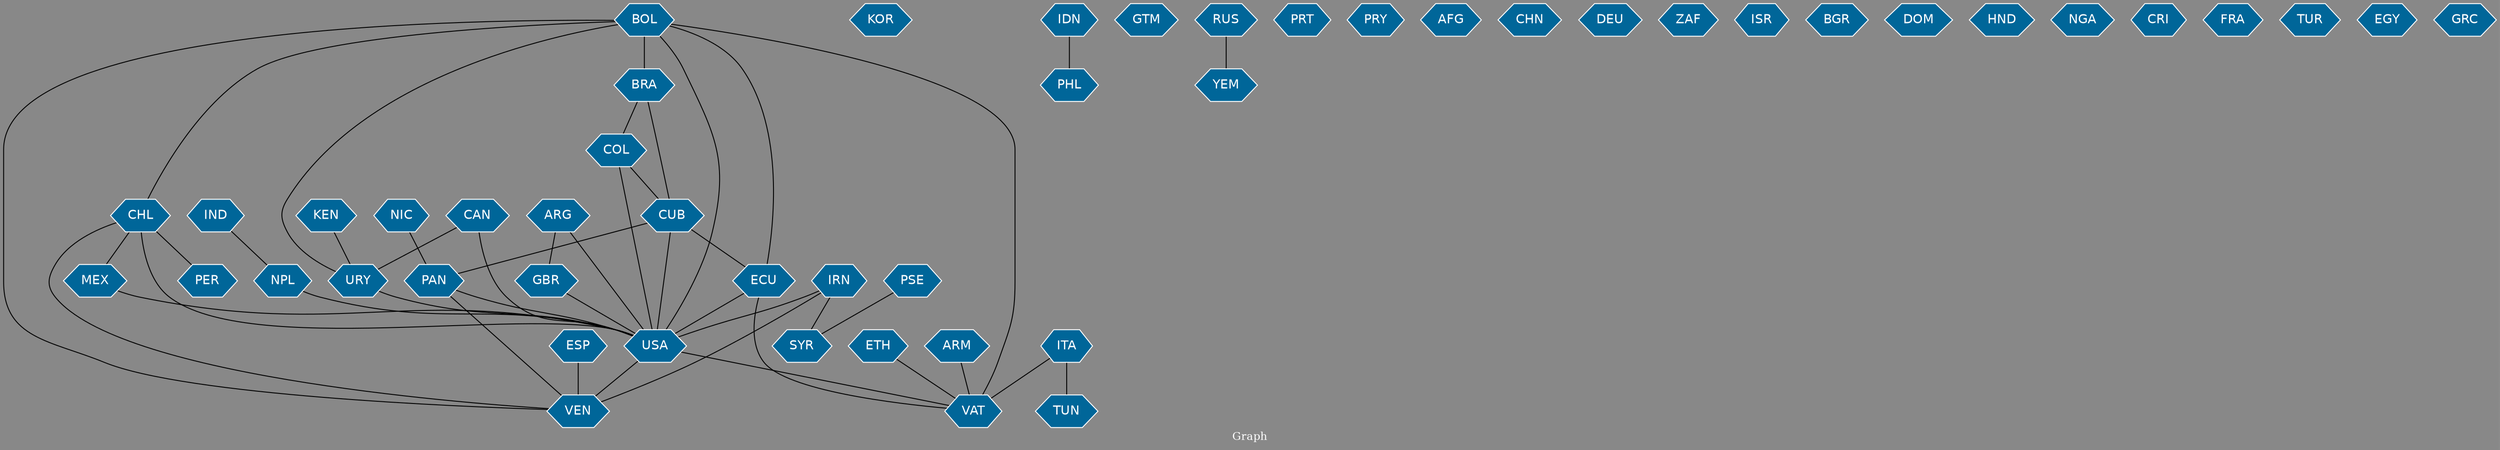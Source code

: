 // Countries together in item graph
graph {
	graph [bgcolor="#888888" fontcolor=white fontsize=12 label="Graph" outputorder=edgesfirst overlap=prism]
	node [color=white fillcolor="#006699" fontcolor=white fontname=Helvetica shape=hexagon style=filled]
	edge [arrowhead=open color=black fontcolor=white fontname=Courier fontsize=12]
		CUB [label=CUB]
		USA [label=USA]
		VEN [label=VEN]
		NPL [label=NPL]
		MEX [label=MEX]
		PSE [label=PSE]
		PER [label=PER]
		BOL [label=BOL]
		KOR [label=KOR]
		BRA [label=BRA]
		URY [label=URY]
		COL [label=COL]
		KEN [label=KEN]
		CHL [label=CHL]
		IDN [label=IDN]
		PHL [label=PHL]
		GTM [label=GTM]
		ARG [label=ARG]
		SYR [label=SYR]
		IRN [label=IRN]
		ESP [label=ESP]
		YEM [label=YEM]
		PAN [label=PAN]
		VAT [label=VAT]
		PRT [label=PRT]
		PRY [label=PRY]
		AFG [label=AFG]
		ITA [label=ITA]
		CHN [label=CHN]
		NIC [label=NIC]
		ECU [label=ECU]
		RUS [label=RUS]
		DEU [label=DEU]
		ZAF [label=ZAF]
		ETH [label=ETH]
		TUN [label=TUN]
		ARM [label=ARM]
		ISR [label=ISR]
		GBR [label=GBR]
		BGR [label=BGR]
		DOM [label=DOM]
		HND [label=HND]
		CAN [label=CAN]
		NGA [label=NGA]
		IND [label=IND]
		CRI [label=CRI]
		FRA [label=FRA]
		TUR [label=TUR]
		EGY [label=EGY]
		GRC [label=GRC]
			ITA -- TUN [weight=1]
			CHL -- PER [weight=1]
			BRA -- CUB [weight=1]
			COL -- CUB [weight=1]
			USA -- VAT [weight=1]
			CUB -- PAN [weight=1]
			ETH -- VAT [weight=1]
			CAN -- USA [weight=1]
			ARG -- USA [weight=1]
			PSE -- SYR [weight=1]
			URY -- USA [weight=1]
			CHL -- USA [weight=1]
			BOL -- VEN [weight=1]
			ESP -- VEN [weight=3]
			CAN -- URY [weight=1]
			BRA -- COL [weight=1]
			CHL -- VEN [weight=2]
			ARG -- GBR [weight=1]
			KEN -- URY [weight=1]
			CUB -- ECU [weight=1]
			IDN -- PHL [weight=1]
			GBR -- USA [weight=1]
			MEX -- USA [weight=2]
			IRN -- VEN [weight=1]
			ITA -- VAT [weight=1]
			BOL -- BRA [weight=1]
			BOL -- URY [weight=1]
			CHL -- MEX [weight=1]
			NIC -- PAN [weight=1]
			USA -- VEN [weight=4]
			IRN -- USA [weight=2]
			CUB -- USA [weight=9]
			BOL -- ECU [weight=1]
			PAN -- USA [weight=2]
			COL -- USA [weight=1]
			BOL -- CHL [weight=4]
			RUS -- YEM [weight=1]
			ARM -- VAT [weight=1]
			IRN -- SYR [weight=1]
			BOL -- VAT [weight=3]
			ECU -- USA [weight=1]
			NPL -- USA [weight=1]
			BOL -- USA [weight=2]
			IND -- NPL [weight=1]
			ECU -- VAT [weight=1]
			PAN -- VEN [weight=1]
}